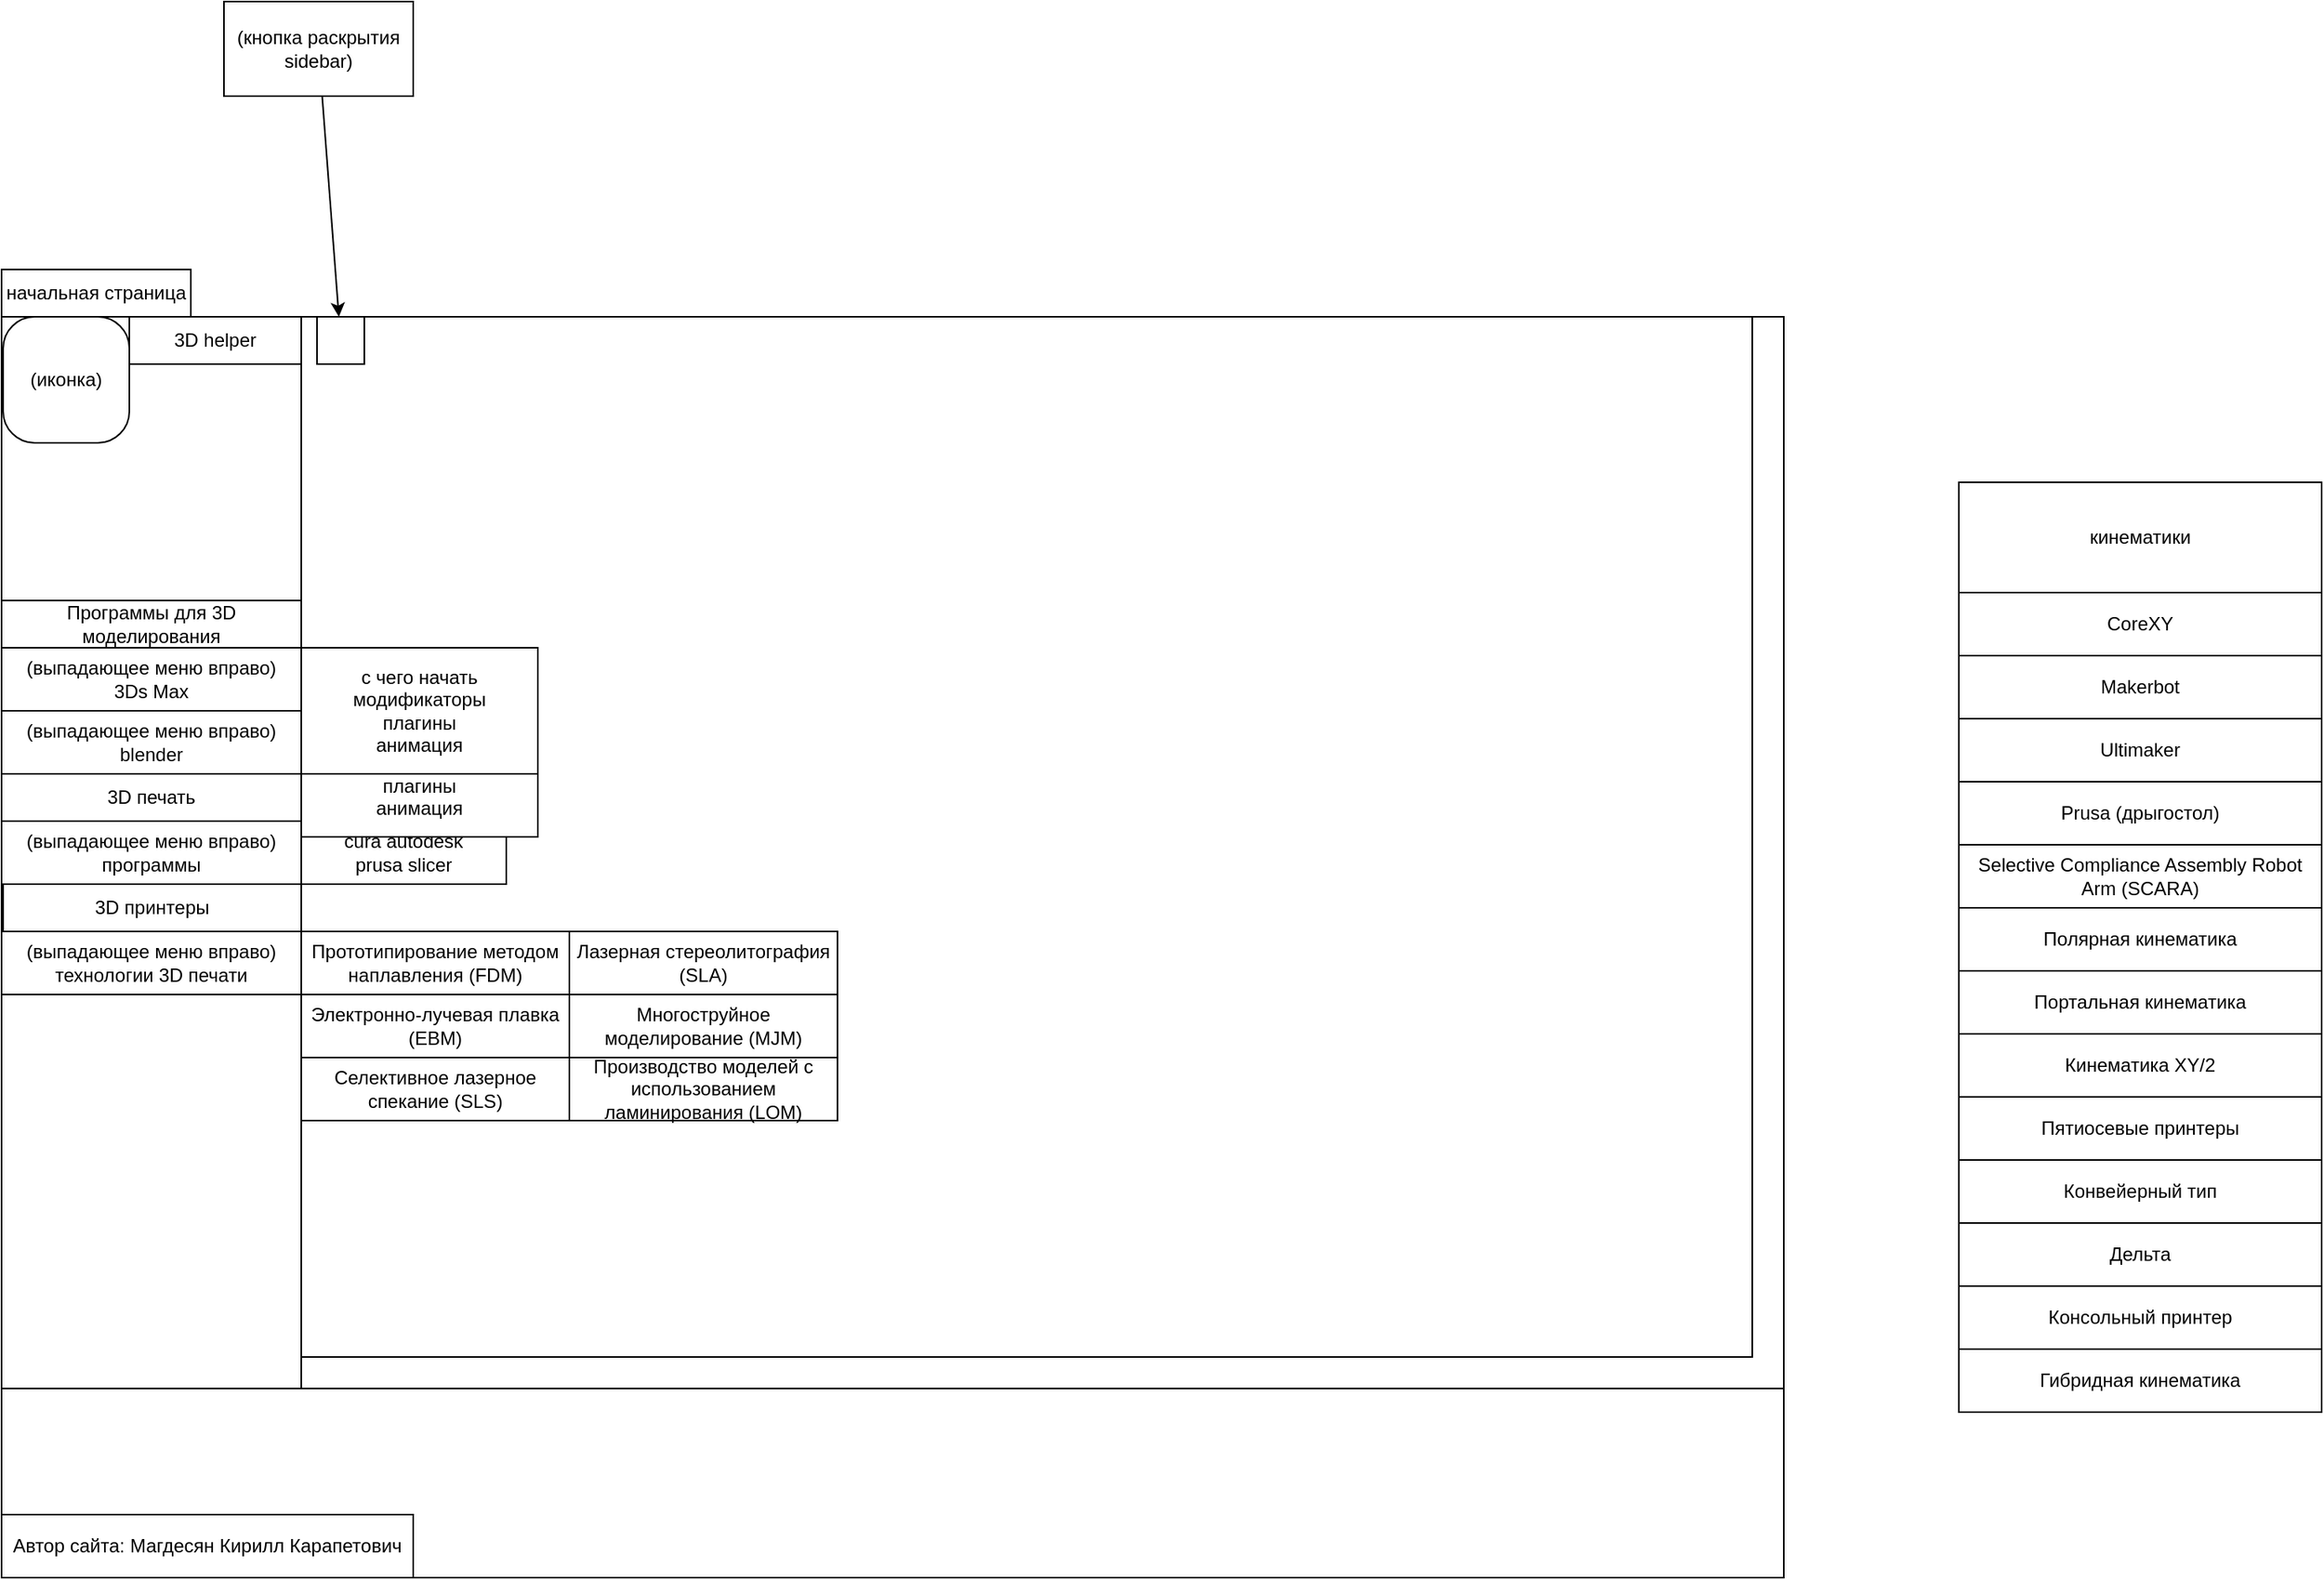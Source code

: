 <mxfile version="24.8.0">
  <diagram name="Страница — 1" id="SsfZILD-BAdxKaIAcmjQ">
    <mxGraphModel dx="722" dy="2166" grid="1" gridSize="10" guides="1" tooltips="1" connect="1" arrows="1" fold="1" page="1" pageScale="1" pageWidth="827" pageHeight="1169" math="0" shadow="0">
      <root>
        <mxCell id="0" />
        <mxCell id="1" parent="0" />
        <mxCell id="9ankYJwI3CIyJwFgM97E-1" value="" style="rounded=0;whiteSpace=wrap;html=1;" parent="1" vertex="1">
          <mxGeometry y="30" width="1130" height="800" as="geometry" />
        </mxCell>
        <mxCell id="9ankYJwI3CIyJwFgM97E-48" value="" style="rounded=0;whiteSpace=wrap;html=1;" parent="1" vertex="1">
          <mxGeometry x="190" y="30" width="920" height="660" as="geometry" />
        </mxCell>
        <mxCell id="9ankYJwI3CIyJwFgM97E-10" value="начальная страница" style="rounded=0;whiteSpace=wrap;html=1;" parent="1" vertex="1">
          <mxGeometry width="120" height="30" as="geometry" />
        </mxCell>
        <mxCell id="9ankYJwI3CIyJwFgM97E-16" value="cura autodesk&lt;div&gt;prusa slicer&lt;br&gt;&lt;/div&gt;" style="rounded=0;whiteSpace=wrap;html=1;" parent="1" vertex="1">
          <mxGeometry x="190" y="350" width="130" height="40" as="geometry" />
        </mxCell>
        <mxCell id="9ankYJwI3CIyJwFgM97E-21" value="&lt;div&gt;&lt;span style=&quot;background-color: initial;&quot;&gt;Многоструйное моделирование (MJM)&lt;/span&gt;&lt;br&gt;&lt;/div&gt;" style="rounded=0;whiteSpace=wrap;html=1;" parent="1" vertex="1">
          <mxGeometry x="360" y="460" width="170" height="40" as="geometry" />
        </mxCell>
        <mxCell id="9ankYJwI3CIyJwFgM97E-22" value="&lt;div&gt;&lt;span style=&quot;background-color: initial;&quot;&gt;Прототипирование методом наплавления (FDM)&lt;/span&gt;&lt;br&gt;&lt;/div&gt;" style="rounded=0;whiteSpace=wrap;html=1;" parent="1" vertex="1">
          <mxGeometry x="190" y="420" width="170" height="40" as="geometry" />
        </mxCell>
        <mxCell id="9ankYJwI3CIyJwFgM97E-23" value="&lt;div&gt;&lt;span style=&quot;background-color: initial;&quot;&gt;Лазерная стереолитография (SLA)&lt;/span&gt;&lt;br&gt;&lt;/div&gt;" style="rounded=0;whiteSpace=wrap;html=1;" parent="1" vertex="1">
          <mxGeometry x="360" y="420" width="170" height="40" as="geometry" />
        </mxCell>
        <mxCell id="9ankYJwI3CIyJwFgM97E-24" value="&lt;div&gt;&lt;span style=&quot;background-color: initial;&quot;&gt;Селективное лазерное спекание (SLS)&lt;/span&gt;&lt;br&gt;&lt;/div&gt;" style="rounded=0;whiteSpace=wrap;html=1;" parent="1" vertex="1">
          <mxGeometry x="190" y="500" width="170" height="40" as="geometry" />
        </mxCell>
        <mxCell id="9ankYJwI3CIyJwFgM97E-25" value="&lt;div&gt;&lt;span style=&quot;background-color: initial;&quot;&gt;Электронно-лучевая плавка (EBM)&lt;/span&gt;&lt;br&gt;&lt;/div&gt;" style="rounded=0;whiteSpace=wrap;html=1;" parent="1" vertex="1">
          <mxGeometry x="190" y="460" width="170" height="40" as="geometry" />
        </mxCell>
        <mxCell id="9ankYJwI3CIyJwFgM97E-26" value="&lt;div&gt;&lt;span style=&quot;background-color: initial;&quot;&gt;Производство моделей с использованием ламинирования (LOM)&lt;/span&gt;&lt;br&gt;&lt;/div&gt;" style="rounded=0;whiteSpace=wrap;html=1;" parent="1" vertex="1">
          <mxGeometry x="360" y="500" width="170" height="40" as="geometry" />
        </mxCell>
        <mxCell id="9ankYJwI3CIyJwFgM97E-29" value="кинематики" style="rounded=0;whiteSpace=wrap;html=1;" parent="1" vertex="1">
          <mxGeometry x="1241" y="135" width="230" height="70" as="geometry" />
        </mxCell>
        <mxCell id="9ankYJwI3CIyJwFgM97E-30" value="CoreXY" style="rounded=0;whiteSpace=wrap;html=1;" parent="1" vertex="1">
          <mxGeometry x="1241" y="205" width="230" height="40" as="geometry" />
        </mxCell>
        <mxCell id="9ankYJwI3CIyJwFgM97E-31" value="Дельта" style="rounded=0;whiteSpace=wrap;html=1;" parent="1" vertex="1">
          <mxGeometry x="1241" y="605" width="230" height="40" as="geometry" />
        </mxCell>
        <mxCell id="9ankYJwI3CIyJwFgM97E-32" value="Makerbot" style="rounded=0;whiteSpace=wrap;html=1;" parent="1" vertex="1">
          <mxGeometry x="1241" y="245" width="230" height="40" as="geometry" />
        </mxCell>
        <mxCell id="9ankYJwI3CIyJwFgM97E-33" value="Ultimaker" style="rounded=0;whiteSpace=wrap;html=1;" parent="1" vertex="1">
          <mxGeometry x="1241" y="285" width="230" height="40" as="geometry" />
        </mxCell>
        <mxCell id="9ankYJwI3CIyJwFgM97E-34" value="Selective Compliance Assembly Robot Arm (SCARA)" style="rounded=0;whiteSpace=wrap;html=1;" parent="1" vertex="1">
          <mxGeometry x="1241" y="365" width="230" height="40" as="geometry" />
        </mxCell>
        <mxCell id="9ankYJwI3CIyJwFgM97E-35" value="Полярная кинематика" style="rounded=0;whiteSpace=wrap;html=1;" parent="1" vertex="1">
          <mxGeometry x="1241" y="405" width="230" height="40" as="geometry" />
        </mxCell>
        <mxCell id="9ankYJwI3CIyJwFgM97E-36" value="Портальная кинематика" style="rounded=0;whiteSpace=wrap;html=1;" parent="1" vertex="1">
          <mxGeometry x="1241" y="445" width="230" height="40" as="geometry" />
        </mxCell>
        <mxCell id="9ankYJwI3CIyJwFgM97E-37" value="Гибридная кинематика" style="rounded=0;whiteSpace=wrap;html=1;" parent="1" vertex="1">
          <mxGeometry x="1241" y="685" width="230" height="40" as="geometry" />
        </mxCell>
        <mxCell id="9ankYJwI3CIyJwFgM97E-38" value="Кинематика XY/2" style="rounded=0;whiteSpace=wrap;html=1;" parent="1" vertex="1">
          <mxGeometry x="1241" y="485" width="230" height="40" as="geometry" />
        </mxCell>
        <mxCell id="9ankYJwI3CIyJwFgM97E-40" value="Пятиосевые принтеры" style="rounded=0;whiteSpace=wrap;html=1;" parent="1" vertex="1">
          <mxGeometry x="1241" y="525" width="230" height="40" as="geometry" />
        </mxCell>
        <mxCell id="9ankYJwI3CIyJwFgM97E-41" value="Конвейерный тип" style="rounded=0;whiteSpace=wrap;html=1;" parent="1" vertex="1">
          <mxGeometry x="1241" y="565" width="230" height="40" as="geometry" />
        </mxCell>
        <mxCell id="9ankYJwI3CIyJwFgM97E-42" value="Prusa (дрыгостол)" style="rounded=0;whiteSpace=wrap;html=1;" parent="1" vertex="1">
          <mxGeometry x="1241" y="325" width="230" height="40" as="geometry" />
        </mxCell>
        <mxCell id="9ankYJwI3CIyJwFgM97E-43" value="Консольный принтер" style="rounded=0;whiteSpace=wrap;html=1;" parent="1" vertex="1">
          <mxGeometry x="1241" y="645" width="230" height="40" as="geometry" />
        </mxCell>
        <mxCell id="9ankYJwI3CIyJwFgM97E-44" value="" style="rounded=0;whiteSpace=wrap;html=1;" parent="1" vertex="1">
          <mxGeometry y="710" width="1130" height="120" as="geometry" />
        </mxCell>
        <mxCell id="9ankYJwI3CIyJwFgM97E-47" value="Автор сайта: Магдесян Кирилл Карапетович" style="rounded=0;whiteSpace=wrap;html=1;" parent="1" vertex="1">
          <mxGeometry y="790" width="261" height="40" as="geometry" />
        </mxCell>
        <mxCell id="HS7s4-bP32yvNJQ-ZWB6-2" value="" style="rounded=0;whiteSpace=wrap;html=1;" parent="1" vertex="1">
          <mxGeometry y="30" width="190" height="680" as="geometry" />
        </mxCell>
        <mxCell id="9ankYJwI3CIyJwFgM97E-7" value="Программы для 3D моделирования" style="rounded=0;whiteSpace=wrap;html=1;" parent="1" vertex="1">
          <mxGeometry y="210" width="190" height="30" as="geometry" />
        </mxCell>
        <mxCell id="9ankYJwI3CIyJwFgM97E-6" value="&lt;div&gt;&lt;span style=&quot;background-color: initial;&quot;&gt;(выпадающее меню&lt;/span&gt;&lt;span style=&quot;background-color: initial;&quot;&gt;&amp;nbsp;&lt;/span&gt;&lt;span style=&quot;background-color: initial;&quot;&gt;вправо&lt;/span&gt;&lt;span style=&quot;background-color: initial;&quot;&gt;)&lt;/span&gt;&lt;/div&gt;&lt;div&gt;3Ds Max&lt;/div&gt;" style="rounded=0;whiteSpace=wrap;html=1;" parent="1" vertex="1">
          <mxGeometry y="240" width="190" height="40" as="geometry" />
        </mxCell>
        <mxCell id="9ankYJwI3CIyJwFgM97E-8" value="&lt;div&gt;с чего начать&lt;/div&gt;модификаторы&lt;div&gt;плагины&lt;/div&gt;&lt;div&gt;анимация&lt;/div&gt;" style="rounded=0;whiteSpace=wrap;html=1;" parent="1" vertex="1">
          <mxGeometry x="190" y="280" width="150" height="80" as="geometry" />
        </mxCell>
        <mxCell id="9ankYJwI3CIyJwFgM97E-12" value="&lt;div&gt;&lt;span style=&quot;background-color: initial;&quot;&gt;(выпадающее меню&lt;/span&gt;&lt;span style=&quot;background-color: initial;&quot;&gt;&amp;nbsp;&lt;/span&gt;&lt;span style=&quot;background-color: initial;&quot;&gt;вправо&lt;/span&gt;&lt;span style=&quot;background-color: initial;&quot;&gt;)&lt;/span&gt;&lt;/div&gt;&lt;div&gt;blender&lt;/div&gt;" style="rounded=0;whiteSpace=wrap;html=1;" parent="1" vertex="1">
          <mxGeometry y="280" width="190" height="40" as="geometry" />
        </mxCell>
        <mxCell id="9ankYJwI3CIyJwFgM97E-13" value="&lt;div&gt;с чего начать&lt;/div&gt;модификаторы&lt;div&gt;плагины&lt;/div&gt;&lt;div&gt;анимация&lt;/div&gt;" style="rounded=0;whiteSpace=wrap;html=1;" parent="1" vertex="1">
          <mxGeometry x="190" y="240" width="150" height="80" as="geometry" />
        </mxCell>
        <mxCell id="9ankYJwI3CIyJwFgM97E-3" value="(иконка)" style="rounded=1;whiteSpace=wrap;html=1;direction=south;arcSize=25;" parent="1" vertex="1">
          <mxGeometry x="1" y="30" width="80" height="80" as="geometry" />
        </mxCell>
        <mxCell id="9ankYJwI3CIyJwFgM97E-46" value="3D helper" style="rounded=0;whiteSpace=wrap;html=1;" parent="1" vertex="1">
          <mxGeometry x="81" y="30" width="109" height="30" as="geometry" />
        </mxCell>
        <mxCell id="9ankYJwI3CIyJwFgM97E-14" value="3D печать" style="rounded=0;whiteSpace=wrap;html=1;" parent="1" vertex="1">
          <mxGeometry y="320" width="190" height="30" as="geometry" />
        </mxCell>
        <mxCell id="9ankYJwI3CIyJwFgM97E-15" value="&lt;div&gt;(выпадающее меню вправо)&lt;span style=&quot;background-color: initial;&quot;&gt;&lt;br&gt;&lt;/span&gt;&lt;/div&gt;&lt;div&gt;&lt;span style=&quot;background-color: initial;&quot;&gt;программы&lt;/span&gt;&lt;br&gt;&lt;/div&gt;" style="rounded=0;whiteSpace=wrap;html=1;" parent="1" vertex="1">
          <mxGeometry y="350" width="190" height="40" as="geometry" />
        </mxCell>
        <mxCell id="9ankYJwI3CIyJwFgM97E-17" value="&lt;div&gt;&lt;span style=&quot;background-color: initial;&quot;&gt;3D принтеры&lt;/span&gt;&lt;br&gt;&lt;/div&gt;" style="rounded=0;whiteSpace=wrap;html=1;" parent="1" vertex="1">
          <mxGeometry x="1" y="390" width="189" height="30" as="geometry" />
        </mxCell>
        <mxCell id="9ankYJwI3CIyJwFgM97E-18" value="&lt;div&gt;(выпадающее меню вправо)&lt;span style=&quot;background-color: initial;&quot;&gt;&lt;br&gt;&lt;/span&gt;&lt;/div&gt;&lt;div&gt;&lt;span style=&quot;background-color: initial;&quot;&gt;технологии 3D печати&lt;/span&gt;&lt;/div&gt;" style="rounded=0;whiteSpace=wrap;html=1;" parent="1" vertex="1">
          <mxGeometry y="420" width="190" height="40" as="geometry" />
        </mxCell>
        <mxCell id="o8jV1s6NZDtfLZ1RyF8o-1" value="" style="rounded=0;whiteSpace=wrap;html=1;" vertex="1" parent="1">
          <mxGeometry x="200" y="30" width="30" height="30" as="geometry" />
        </mxCell>
        <mxCell id="o8jV1s6NZDtfLZ1RyF8o-3" style="rounded=0;orthogonalLoop=1;jettySize=auto;html=1;" edge="1" parent="1" source="o8jV1s6NZDtfLZ1RyF8o-2" target="o8jV1s6NZDtfLZ1RyF8o-1">
          <mxGeometry relative="1" as="geometry" />
        </mxCell>
        <mxCell id="o8jV1s6NZDtfLZ1RyF8o-2" value="(кнопка раскрытия sidebar)" style="rounded=0;whiteSpace=wrap;html=1;" vertex="1" parent="1">
          <mxGeometry x="141" y="-170" width="120" height="60" as="geometry" />
        </mxCell>
      </root>
    </mxGraphModel>
  </diagram>
</mxfile>
